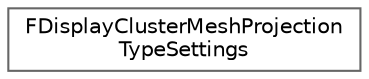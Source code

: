 digraph "Graphical Class Hierarchy"
{
 // INTERACTIVE_SVG=YES
 // LATEX_PDF_SIZE
  bgcolor="transparent";
  edge [fontname=Helvetica,fontsize=10,labelfontname=Helvetica,labelfontsize=10];
  node [fontname=Helvetica,fontsize=10,shape=box,height=0.2,width=0.4];
  rankdir="LR";
  Node0 [id="Node000000",label="FDisplayClusterMeshProjection\lTypeSettings",height=0.2,width=0.4,color="grey40", fillcolor="white", style="filled",URL="$d0/de3/structFDisplayClusterMeshProjectionTypeSettings.html",tooltip="Settings for specific mesh projection types."];
}
